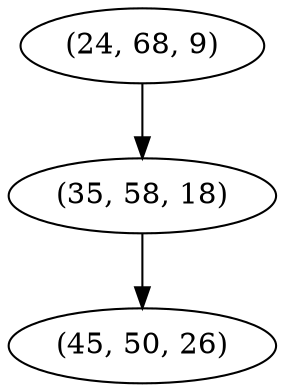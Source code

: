 digraph tree {
    "(24, 68, 9)";
    "(35, 58, 18)";
    "(45, 50, 26)";
    "(24, 68, 9)" -> "(35, 58, 18)";
    "(35, 58, 18)" -> "(45, 50, 26)";
}
